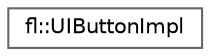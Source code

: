 digraph "Graphical Class Hierarchy"
{
 // INTERACTIVE_SVG=YES
 // LATEX_PDF_SIZE
  bgcolor="transparent";
  edge [fontname=Helvetica,fontsize=10,labelfontname=Helvetica,labelfontsize=10];
  node [fontname=Helvetica,fontsize=10,shape=box,height=0.2,width=0.4];
  rankdir="LR";
  Node0 [id="Node000000",label="fl::UIButtonImpl",height=0.2,width=0.4,color="grey40", fillcolor="white", style="filled",URL="$d6/d8d/classfl_1_1_u_i_button_impl.html",tooltip=" "];
}

